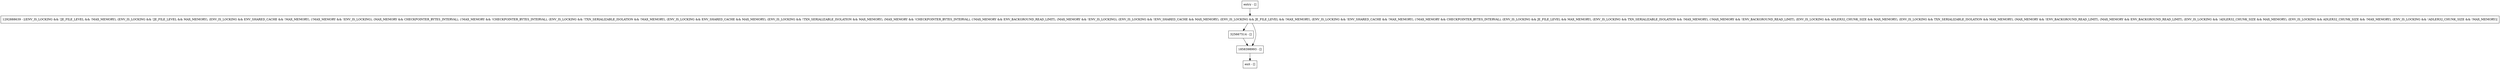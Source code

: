 digraph getVal {
node [shape=record];
entry [label="entry - []"];
exit [label="exit - []"];
325667514 [label="325667514 - []"];
1292888639 [label="1292888639 - [(ENV_IS_LOCKING && !JE_FILE_LEVEL && !MAX_MEMORY), (ENV_IS_LOCKING && !JE_FILE_LEVEL && MAX_MEMORY), (ENV_IS_LOCKING && ENV_SHARED_CACHE && !MAX_MEMORY), (!MAX_MEMORY && !ENV_IS_LOCKING), (MAX_MEMORY && CHECKPOINTER_BYTES_INTERVAL), (!MAX_MEMORY && !CHECKPOINTER_BYTES_INTERVAL), (ENV_IS_LOCKING && !TXN_SERIALIZABLE_ISOLATION && !MAX_MEMORY), (ENV_IS_LOCKING && ENV_SHARED_CACHE && MAX_MEMORY), (ENV_IS_LOCKING && !TXN_SERIALIZABLE_ISOLATION && MAX_MEMORY), (MAX_MEMORY && !CHECKPOINTER_BYTES_INTERVAL), (!MAX_MEMORY && ENV_BACKGROUND_READ_LIMIT), (MAX_MEMORY && !ENV_IS_LOCKING), (ENV_IS_LOCKING && !ENV_SHARED_CACHE && MAX_MEMORY), (ENV_IS_LOCKING && JE_FILE_LEVEL && !MAX_MEMORY), (ENV_IS_LOCKING && !ENV_SHARED_CACHE && !MAX_MEMORY), (!MAX_MEMORY && CHECKPOINTER_BYTES_INTERVAL), (ENV_IS_LOCKING && JE_FILE_LEVEL && MAX_MEMORY), (ENV_IS_LOCKING && TXN_SERIALIZABLE_ISOLATION && !MAX_MEMORY), (!MAX_MEMORY && !ENV_BACKGROUND_READ_LIMIT), (ENV_IS_LOCKING && ADLER32_CHUNK_SIZE && MAX_MEMORY), (ENV_IS_LOCKING && TXN_SERIALIZABLE_ISOLATION && MAX_MEMORY), (MAX_MEMORY && !ENV_BACKGROUND_READ_LIMIT), (MAX_MEMORY && ENV_BACKGROUND_READ_LIMIT), (ENV_IS_LOCKING && !ADLER32_CHUNK_SIZE && MAX_MEMORY), (ENV_IS_LOCKING && ADLER32_CHUNK_SIZE && !MAX_MEMORY), (ENV_IS_LOCKING && !ADLER32_CHUNK_SIZE && !MAX_MEMORY)]"];
1858398993 [label="1858398993 - []"];
entry;
exit;
entry -> 1292888639;
325667514 -> 1858398993;
1292888639 -> 325667514;
1292888639 -> 1858398993;
1858398993 -> exit;
}
